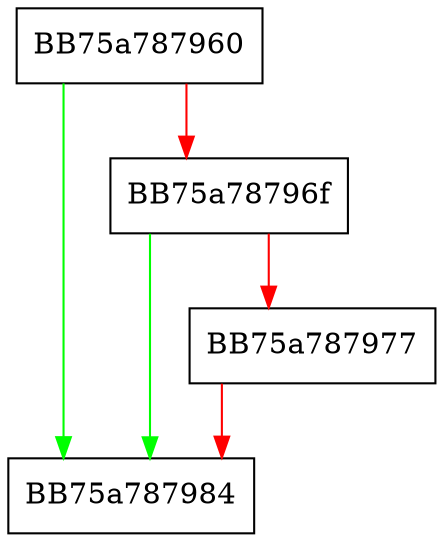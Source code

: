 digraph getLastChar {
  node [shape="box"];
  graph [splines=ortho];
  BB75a787960 -> BB75a787984 [color="green"];
  BB75a787960 -> BB75a78796f [color="red"];
  BB75a78796f -> BB75a787984 [color="green"];
  BB75a78796f -> BB75a787977 [color="red"];
  BB75a787977 -> BB75a787984 [color="red"];
}